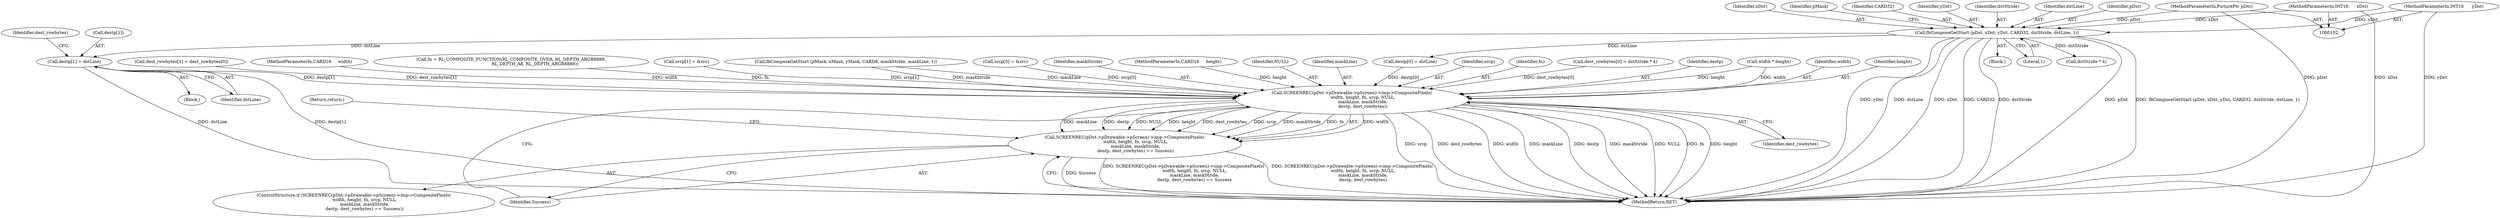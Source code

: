 digraph "0_xserver_d2f813f7db157fc83abc4b3726821c36ee7e40b1_2@array" {
"1000219" [label="(Call,destp[1] = dstLine)"];
"1000152" [label="(Call,fbComposeGetStart (pDst, xDst, yDst, CARD32, dstStride, dstLine, 1))"];
"1000106" [label="(MethodParameterIn,PicturePtr pDst)"];
"1000111" [label="(MethodParameterIn,INT16      xDst)"];
"1000112" [label="(MethodParameterIn,INT16      yDst)"];
"1000247" [label="(Call,SCREENREC(pDst->pDrawable->pScreen)->imp->CompositePixels(\n                width, height, fn, srcp, NULL,\n                maskLine, maskStride,\n                destp, dest_rowbytes))"];
"1000246" [label="(Call,SCREENREC(pDst->pDrawable->pScreen)->imp->CompositePixels(\n                width, height, fn, srcp, NULL,\n                maskLine, maskStride,\n                destp, dest_rowbytes) == Success)"];
"1000224" [label="(Call,dest_rowbytes[0] = dstStride * 4)"];
"1000255" [label="(Identifier,destp)"];
"1000161" [label="(Identifier,pMask)"];
"1000226" [label="(Identifier,dest_rowbytes)"];
"1000156" [label="(Identifier,CARD32)"];
"1000254" [label="(Identifier,maskStride)"];
"1000114" [label="(MethodParameterIn,CARD16     height)"];
"1000220" [label="(Call,destp[1])"];
"1000252" [label="(Identifier,NULL)"];
"1000152" [label="(Call,fbComposeGetStart (pDst, xDst, yDst, CARD32, dstStride, dstLine, 1))"];
"1000155" [label="(Identifier,yDst)"];
"1000115" [label="(Block,)"];
"1000247" [label="(Call,SCREENREC(pDst->pDrawable->pScreen)->imp->CompositePixels(\n                width, height, fn, srcp, NULL,\n                maskLine, maskStride,\n                destp, dest_rowbytes))"];
"1000253" [label="(Identifier,maskLine)"];
"1000257" [label="(Identifier,Success)"];
"1000159" [label="(Literal,1)"];
"1000251" [label="(Identifier,srcp)"];
"1000256" [label="(Identifier,dest_rowbytes)"];
"1000219" [label="(Call,destp[1] = dstLine)"];
"1000250" [label="(Identifier,fn)"];
"1000214" [label="(Call,destp[0] = dstLine)"];
"1000157" [label="(Identifier,dstStride)"];
"1000183" [label="(Call,width * height)"];
"1000197" [label="(Block,)"];
"1000248" [label="(Identifier,width)"];
"1000259" [label="(Return,return;)"];
"1000249" [label="(Identifier,height)"];
"1000106" [label="(MethodParameterIn,PicturePtr pDst)"];
"1000112" [label="(MethodParameterIn,INT16      yDst)"];
"1000111" [label="(MethodParameterIn,INT16      xDst)"];
"1000231" [label="(Call,dest_rowbytes[1] = dest_rowbytes[0])"];
"1000260" [label="(MethodReturn,RET)"];
"1000245" [label="(ControlStructure,if (SCREENREC(pDst->pDrawable->pScreen)->imp->CompositePixels(\n                width, height, fn, srcp, NULL,\n                maskLine, maskStride,\n                destp, dest_rowbytes) == Success))"];
"1000158" [label="(Identifier,dstLine)"];
"1000228" [label="(Call,dstStride * 4)"];
"1000153" [label="(Identifier,pDst)"];
"1000113" [label="(MethodParameterIn,CARD16     width)"];
"1000238" [label="(Call,fn = RL_COMPOSITE_FUNCTION(RL_COMPOSITE_OVER, RL_DEPTH_ARGB8888,\n                                   RL_DEPTH_A8, RL_DEPTH_ARGB8888))"];
"1000223" [label="(Identifier,dstLine)"];
"1000154" [label="(Identifier,xDst)"];
"1000208" [label="(Call,srcp[1] = &src)"];
"1000246" [label="(Call,SCREENREC(pDst->pDrawable->pScreen)->imp->CompositePixels(\n                width, height, fn, srcp, NULL,\n                maskLine, maskStride,\n                destp, dest_rowbytes) == Success)"];
"1000160" [label="(Call,fbComposeGetStart (pMask, xMask, yMask, CARD8, maskStride, maskLine, 1))"];
"1000202" [label="(Call,srcp[0] = &src)"];
"1000219" -> "1000197"  [label="AST: "];
"1000219" -> "1000223"  [label="CFG: "];
"1000220" -> "1000219"  [label="AST: "];
"1000223" -> "1000219"  [label="AST: "];
"1000226" -> "1000219"  [label="CFG: "];
"1000219" -> "1000260"  [label="DDG: dstLine"];
"1000219" -> "1000260"  [label="DDG: destp[1]"];
"1000152" -> "1000219"  [label="DDG: dstLine"];
"1000219" -> "1000247"  [label="DDG: destp[1]"];
"1000152" -> "1000115"  [label="AST: "];
"1000152" -> "1000159"  [label="CFG: "];
"1000153" -> "1000152"  [label="AST: "];
"1000154" -> "1000152"  [label="AST: "];
"1000155" -> "1000152"  [label="AST: "];
"1000156" -> "1000152"  [label="AST: "];
"1000157" -> "1000152"  [label="AST: "];
"1000158" -> "1000152"  [label="AST: "];
"1000159" -> "1000152"  [label="AST: "];
"1000161" -> "1000152"  [label="CFG: "];
"1000152" -> "1000260"  [label="DDG: dstStride"];
"1000152" -> "1000260"  [label="DDG: pDst"];
"1000152" -> "1000260"  [label="DDG: fbComposeGetStart (pDst, xDst, yDst, CARD32, dstStride, dstLine, 1)"];
"1000152" -> "1000260"  [label="DDG: yDst"];
"1000152" -> "1000260"  [label="DDG: dstLine"];
"1000152" -> "1000260"  [label="DDG: xDst"];
"1000152" -> "1000260"  [label="DDG: CARD32"];
"1000106" -> "1000152"  [label="DDG: pDst"];
"1000111" -> "1000152"  [label="DDG: xDst"];
"1000112" -> "1000152"  [label="DDG: yDst"];
"1000152" -> "1000214"  [label="DDG: dstLine"];
"1000152" -> "1000228"  [label="DDG: dstStride"];
"1000106" -> "1000102"  [label="AST: "];
"1000106" -> "1000260"  [label="DDG: pDst"];
"1000111" -> "1000102"  [label="AST: "];
"1000111" -> "1000260"  [label="DDG: xDst"];
"1000112" -> "1000102"  [label="AST: "];
"1000112" -> "1000260"  [label="DDG: yDst"];
"1000247" -> "1000246"  [label="AST: "];
"1000247" -> "1000256"  [label="CFG: "];
"1000248" -> "1000247"  [label="AST: "];
"1000249" -> "1000247"  [label="AST: "];
"1000250" -> "1000247"  [label="AST: "];
"1000251" -> "1000247"  [label="AST: "];
"1000252" -> "1000247"  [label="AST: "];
"1000253" -> "1000247"  [label="AST: "];
"1000254" -> "1000247"  [label="AST: "];
"1000255" -> "1000247"  [label="AST: "];
"1000256" -> "1000247"  [label="AST: "];
"1000257" -> "1000247"  [label="CFG: "];
"1000247" -> "1000260"  [label="DDG: srcp"];
"1000247" -> "1000260"  [label="DDG: dest_rowbytes"];
"1000247" -> "1000260"  [label="DDG: width"];
"1000247" -> "1000260"  [label="DDG: maskLine"];
"1000247" -> "1000260"  [label="DDG: destp"];
"1000247" -> "1000260"  [label="DDG: maskStride"];
"1000247" -> "1000260"  [label="DDG: NULL"];
"1000247" -> "1000260"  [label="DDG: fn"];
"1000247" -> "1000260"  [label="DDG: height"];
"1000247" -> "1000246"  [label="DDG: width"];
"1000247" -> "1000246"  [label="DDG: maskLine"];
"1000247" -> "1000246"  [label="DDG: destp"];
"1000247" -> "1000246"  [label="DDG: NULL"];
"1000247" -> "1000246"  [label="DDG: height"];
"1000247" -> "1000246"  [label="DDG: dest_rowbytes"];
"1000247" -> "1000246"  [label="DDG: srcp"];
"1000247" -> "1000246"  [label="DDG: maskStride"];
"1000247" -> "1000246"  [label="DDG: fn"];
"1000183" -> "1000247"  [label="DDG: width"];
"1000183" -> "1000247"  [label="DDG: height"];
"1000113" -> "1000247"  [label="DDG: width"];
"1000114" -> "1000247"  [label="DDG: height"];
"1000238" -> "1000247"  [label="DDG: fn"];
"1000208" -> "1000247"  [label="DDG: srcp[1]"];
"1000202" -> "1000247"  [label="DDG: srcp[0]"];
"1000160" -> "1000247"  [label="DDG: maskLine"];
"1000160" -> "1000247"  [label="DDG: maskStride"];
"1000214" -> "1000247"  [label="DDG: destp[0]"];
"1000231" -> "1000247"  [label="DDG: dest_rowbytes[1]"];
"1000224" -> "1000247"  [label="DDG: dest_rowbytes[0]"];
"1000246" -> "1000245"  [label="AST: "];
"1000246" -> "1000257"  [label="CFG: "];
"1000257" -> "1000246"  [label="AST: "];
"1000259" -> "1000246"  [label="CFG: "];
"1000260" -> "1000246"  [label="CFG: "];
"1000246" -> "1000260"  [label="DDG: Success"];
"1000246" -> "1000260"  [label="DDG: SCREENREC(pDst->pDrawable->pScreen)->imp->CompositePixels(\n                width, height, fn, srcp, NULL,\n                maskLine, maskStride,\n                destp, dest_rowbytes) == Success"];
"1000246" -> "1000260"  [label="DDG: SCREENREC(pDst->pDrawable->pScreen)->imp->CompositePixels(\n                width, height, fn, srcp, NULL,\n                maskLine, maskStride,\n                destp, dest_rowbytes)"];
}
